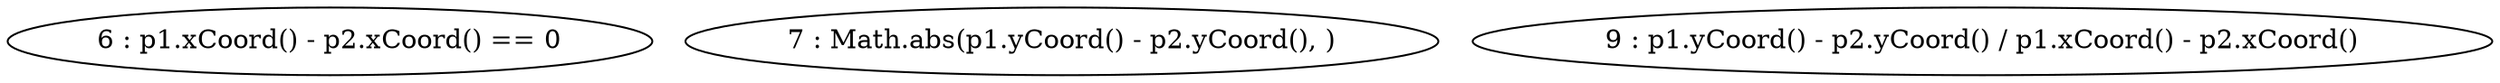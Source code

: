 digraph G {
"6 : p1.xCoord() - p2.xCoord() == 0"
"7 : Math.abs(p1.yCoord() - p2.yCoord(), )"
"9 : p1.yCoord() - p2.yCoord() / p1.xCoord() - p2.xCoord()"
}